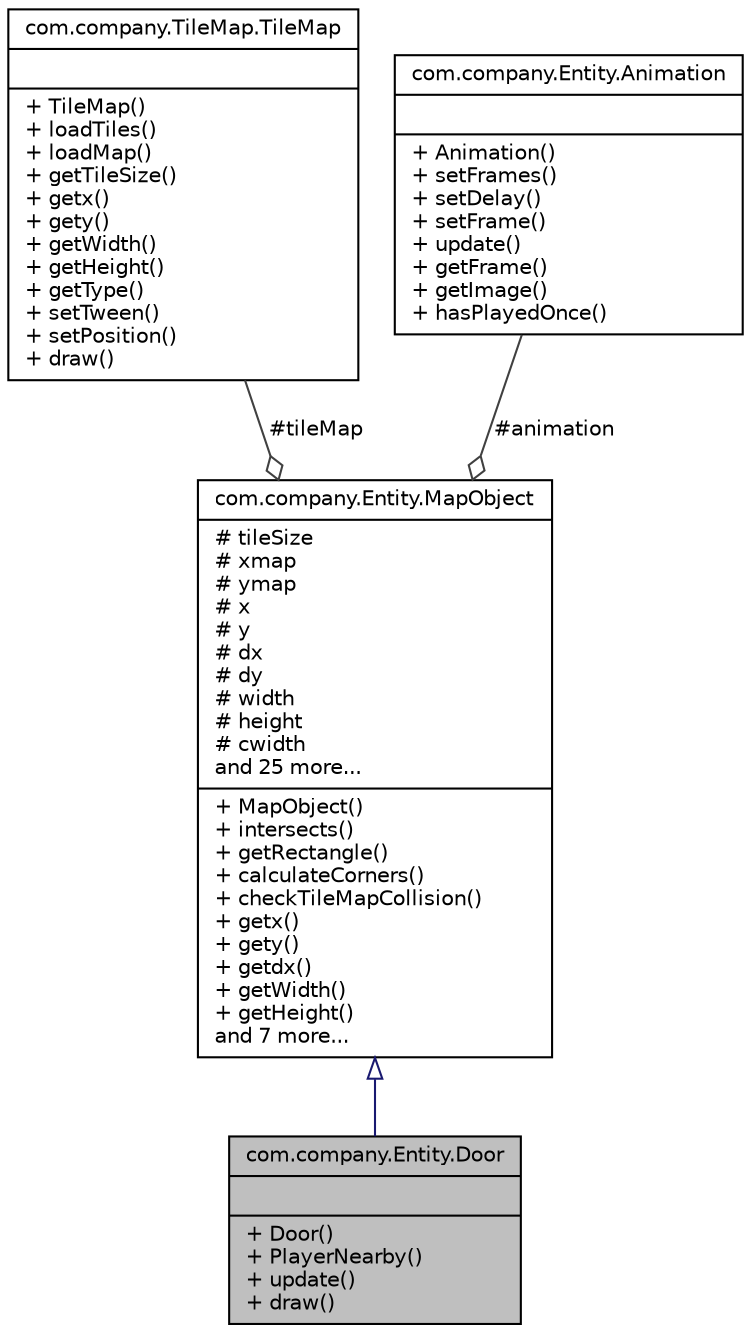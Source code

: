 digraph "com.company.Entity.Door"
{
 // LATEX_PDF_SIZE
  edge [fontname="Helvetica",fontsize="10",labelfontname="Helvetica",labelfontsize="10"];
  node [fontname="Helvetica",fontsize="10",shape=record];
  Node1 [label="{com.company.Entity.Door\n||+ Door()\l+ PlayerNearby()\l+ update()\l+ draw()\l}",height=0.2,width=0.4,color="black", fillcolor="grey75", style="filled", fontcolor="black",tooltip="Clasa descrie reprezetarea grafica a tranzitiei intre niveluri, gata sa se deschida atunci cand jucat..."];
  Node2 -> Node1 [dir="back",color="midnightblue",fontsize="10",style="solid",arrowtail="onormal"];
  Node2 [label="{com.company.Entity.MapObject\n|# tileSize\l# xmap\l# ymap\l# x\l# y\l# dx\l# dy\l# width\l# height\l# cwidth\land 25 more...\l|+ MapObject()\l+ intersects()\l+ getRectangle()\l+ calculateCorners()\l+ checkTileMapCollision()\l+ getx()\l+ gety()\l+ getdx()\l+ getWidth()\l+ getHeight()\land 7 more...\l}",height=0.2,width=0.4,color="black", fillcolor="white", style="filled",URL="$classcom_1_1company_1_1_entity_1_1_map_object.html",tooltip="Clasa care descrie comportamentul fiecarei entitati in raport cu harta. Orice entitate de pe ecran es..."];
  Node3 -> Node2 [color="grey25",fontsize="10",style="solid",label=" #tileMap" ,arrowhead="odiamond"];
  Node3 [label="{com.company.TileMap.TileMap\n||+ TileMap()\l+ loadTiles()\l+ loadMap()\l+ getTileSize()\l+ getx()\l+ gety()\l+ getWidth()\l+ getHeight()\l+ getType()\l+ setTween()\l+ setPosition()\l+ draw()\l}",height=0.2,width=0.4,color="black", fillcolor="white", style="filled",URL="$classcom_1_1company_1_1_tile_map_1_1_tile_map.html",tooltip="Clasa care creeaza si gestioneaza harta."];
  Node4 -> Node2 [color="grey25",fontsize="10",style="solid",label=" #animation" ,arrowhead="odiamond"];
  Node4 [label="{com.company.Entity.Animation\n||+ Animation()\l+ setFrames()\l+ setDelay()\l+ setFrame()\l+ update()\l+ getFrame()\l+ getImage()\l+ hasPlayedOnce()\l}",height=0.2,width=0.4,color="black", fillcolor="white", style="filled",URL="$classcom_1_1company_1_1_entity_1_1_animation.html",tooltip="Aceasta clasa este responsabila de gestiunea animatiilor: initializare, set/get frame,..."];
}
